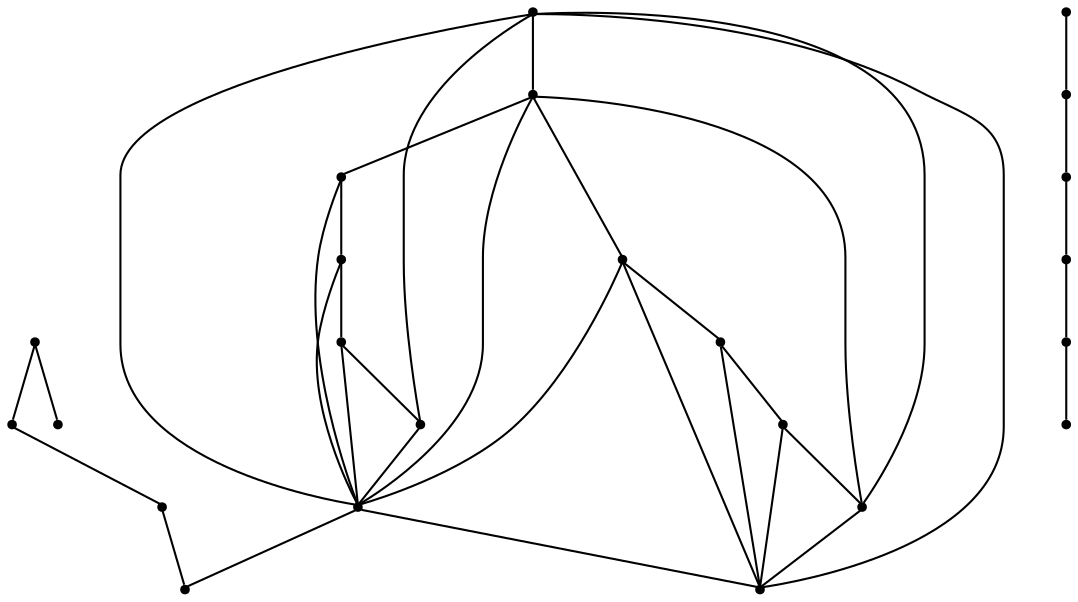 graph {
  node [shape=point,comment="{\"directed\":false,\"doi\":\"10.1007/978-3-642-36763-2_34\",\"figure\":\"4 (7)\"}"]

  v0 [pos="1665.8509528750765,1108.8201914536749"]
  v1 [pos="1591.656914232882,1010.1791217709127"]
  v2 [pos="1571.9385153785613,977.1570048171959"]
  v3 [pos="1569.2740629159218,948.9315101493919"]
  v4 [pos="1561.283886735872,1004.3114115411046"]
  v5 [pos="1560.7001669040155,923.9442060809065"]
  v6 [pos="1510.0272475663369,1069.126348836606"]
  v7 [pos="1502.458231496045,1055.2614702277874"]
  v8 [pos="1499.6197351509004,1046.4351052928282"]
  v9 [pos="1498.7690801667682,951.7988514914798"]
  v10 [pos="1498.6762843332335,1006.4159429226744"]
  v11 [pos="1495.79919993664,925.2986452405464"]
  v12 [pos="1479.95032689776,1085.5955659535093"]
  v13 [pos="1445.1586016709086,934.7835346796005"]
  v14 [pos="1526.517229427027,934.5958208580394"]
  v15 [pos="1584.5214649830366,934.6375350406086"]
  v16 [pos="1607.84251812468,934.6876429306458"]
  v17 [pos="1677.4635068312357,935.0043146214912"]
  v18 [pos="1596.138218133583,981.0911100720591"]
  v19 [pos="1599.1154151418095,1060.2414823041413"]
  v20 [pos="1558.819595872341,1137.7917086670607"]
  v21 [pos="1468.333573747214,1062.370940453344"]
  v22 [pos="1468.333573747214,1073.9855423963725"]

  v13 -- v4 [id="-3",pos="1445.1586016709086,934.7835346796005 1479.9419285089864,955.6786520025717 1479.9419285089864,955.6786520025717 1479.9419285089864,955.6786520025717 1561.283886735872,1004.3114115411046 1561.283886735872,1004.3114115411046 1561.283886735872,1004.3114115411046"]
  v0 -- v13 [id="-4",pos="1665.8509528750765,1108.8201914536749 1445.0793259708166,1108.974584800135 1445.0793259708166,1108.974584800135 1445.0793259708166,1108.974584800135 1445.1586016709086,934.7835346796005 1445.1586016709086,934.7835346796005 1445.1586016709086,934.7835346796005"]
  v1 -- v2 [id="-12",pos="1591.656914232882,1010.1791217709127 1591.1887666887737,1009.3313394323056 1591.0705301394355,1009.0852213834248 1590.7552326745333,1008.4289065864093 1589.7419543441451,1006.3284448811878 1587.7197241260703,1002.1237061491682 1584.4465157256463,996.551810518921 1581.1733073252224,990.9717755359771 1576.6450487963773,984.0248380095773 1574.3809195319545,980.5493344082033 1571.9385153785613,977.1570048171959 1571.9385153785613,977.1570048171959 1571.9385153785613,977.1570048171959"]
  v2 -- v3 [id="-18",pos="1571.9385153785613,977.1570048171959 1571.8622827026215,976.1539945305337 1571.8099866276398,975.9649870765004 1571.6705304276888,975.4609671990781 1571.2285970305472,973.8440339149786 1570.3363318474903,970.6101673467797 1569.8942712020341,965.884510042189 1569.4481386105056,961.1545287064782 1569.4481386105056,954.936826310724 1569.4481386105056,951.8237782591125 1569.2740629159218,948.9315101493919 1569.2740629159218,948.9315101493919 1569.2740629159218,948.9315101493919"]
  v14 -- v15 [id="-20",pos="1526.517229427027,934.5958208580394 1584.5214649830366,934.6375350406086 1584.5214649830366,934.6375350406086 1584.5214649830366,934.6375350406086"]
  v15 -- v16 [id="-21",pos="1584.5214649830366,934.6375350406086 1607.84251812468,934.6876429306458 1607.84251812468,934.6876429306458 1607.84251812468,934.6876429306458"]
  v16 -- v17 [id="-22",pos="1607.84251812468,934.6876429306458 1677.4635068312357,935.0043146214912 1677.4635068312357,935.0043146214912 1677.4635068312357,935.0043146214912"]
  v13 -- v17 [id="-23",pos="1445.1586016709086,934.7835346796005 1445.1751439518266,1097.4726620209976 1445.1751439518266,1097.4726620209976 1445.1751439518266,1097.4726620209976 1677.4510364963899,1097.3643068882266 1677.4510364963899,1097.3643068882266 1677.4510364963899,1097.3643068882266 1677.4635068312357,935.0043146214912 1677.4635068312357,935.0043146214912 1677.4635068312357,935.0043146214912"]
  v13 -- v14 [id="-26",pos="1445.1586016709086,934.7835346796005 1526.517229427027,934.5958208580394 1526.517229427027,934.5958208580394 1526.517229427027,934.5958208580394"]
  v22 -- v4 [id="-28",pos="1468.333573747214,1073.9855423963725 1479.7126270457993,1065.579943842603 1479.7126270457993,1065.579943842603 1479.7126270457993,1065.579943842603 1561.283886735872,1004.3114115411046 1561.283886735872,1004.3114115411046 1561.283886735872,1004.3114115411046"]
  v21 -- v4 [id="-29",pos="1468.333573747214,1062.370940453344 1479.8501824740486,1055.4491204606556 1479.8501824740486,1055.4491204606556 1479.8501824740486,1055.4491204606556 1561.283886735872,1004.3114115411046 1561.283886735872,1004.3114115411046 1561.283886735872,1004.3114115411046"]
  v22 -- v12 [id="-32",pos="1468.333573747214,1073.9855423963725 1479.95032689776,1085.5955659535093 1479.95032689776,1085.5955659535093 1479.95032689776,1085.5955659535093"]
  v21 -- v22 [id="-33",pos="1468.333573747214,1062.370940453344 1468.333573747214,1073.9855423963725 1468.333573747214,1073.9855423963725 1468.333573747214,1073.9855423963725"]
  v12 -- v4 [id="-36",pos="1479.95032689776,1085.5955659535093 1561.283886735872,1004.3114115411046 1561.283886735872,1004.3114115411046 1561.283886735872,1004.3114115411046"]
  v12 -- v20 [id="-42",pos="1479.95032689776,1085.5955659535093 1487.5558314223076,1091.1674615837567 1487.5558314223076,1091.1674615837567 1487.5558314223076,1091.1674615837567 1494.8318900599565,1096.664068201562 1509.384007335254,1107.6534661155965 1522.4017644312446,1116.300765291234 1535.4193942789207,1124.9478101121 1546.8985920012174,1131.2489408729925 1552.6401632112445,1134.3993790760533 1558.3818616695864,1137.5541413102337 1552.6401632112445,1134.3993790760533 1552.6401632112445,1134.3993790760533 1558.819595872341,1137.7917086670607 1558.819595872341,1137.7917086670607 1558.819595872341,1137.7917086670607"]
  v13 -- v21 [id="-43",pos="1445.1586016709086,934.7835346796005 1468.333573747214,1062.370940453344 1468.333573747214,1062.370940453344 1468.333573747214,1062.370940453344"]
  v9 -- v11 [id="-44",pos="1498.7690801667682,951.7988514914798 1498.1717765773117,949.7317102613592 1498.1717765773117,949.7317102613592 1498.1717765773117,949.7317102613592 1497.596359697993,947.5272174544866 1496.4371275505816,943.1139078096212 1495.9660542893612,938.7008525195274 1495.4906545854394,934.2875428746622 1495.7032865193937,929.8785572609168 1495.8075028891774,927.669740422924 1495.79919993664,925.2986452405464 1495.79919993664,925.2986452405464 1495.79919993664,925.2986452405464"]
  v8 -- v10 [id="-45",pos="1499.6197351509004,1046.4351052928282 1499.6353866936151,1044.4681798427825 1499.6353866936151,1044.4681798427825 1499.6353866936151,1044.4681798427825 1499.4352250945067,1042.7678181935448 1499.030702701903,1039.3798126336574 1498.8264691567224,1032.8329751632411 1498.622108363227,1026.2858833380533 1498.622108363227,1016.5886076645767 1498.622108363227,1011.7418774886265 1498.6762843332335,1006.4159429226744 1498.6762843332335,1006.4159429226744 1498.6762843332335,1006.4159429226744"]
  v14 -- v18 [id="-47",pos="1526.517229427027,934.5958208580394 1596.138218133583,981.0911100720591 1596.138218133583,981.0911100720591 1596.138218133583,981.0911100720591"]
  v14 -- v4 [id="-48",pos="1526.517229427027,934.5958208580394 1561.283886735872,1004.3114115411046 1561.283886735872,1004.3114115411046 1561.283886735872,1004.3114115411046"]
  v3 -- v5 [id="-50",pos="1569.2740629159218,948.9315101493919 1568.7958259722318,947.88739772133 1568.7406220744324,947.7028017328694 1568.5934116803012,947.2105457636412 1568.1180119763794,945.6353266621109 1567.175738205624,942.4846341042787 1565.75386553656,938.3340729386448 1564.3361920618827,934.1832574182392 1562.4431188832834,929.0366429663802 1561.5007178642134,926.4613009022764 1560.7001669040155,923.9442060809065 1560.7001669040155,923.9442060809065 1560.7001669040155,923.9442060809065"]
  v20 -- v4 [id="-51",pos="1558.819595872341,1137.7917086670607 1560.1581208952412,1128.4192440371257 1560.1581208952412,1128.4192440371257 1560.1581208952412,1128.4192440371257 1561.450709276515,1119.7762688926082 1564.0400852334494,1102.4816705413327 1565.0491643694506,1085.107967856039 1566.062442699839,1067.7385892018654 1565.4952969609792,1050.2814581514333 1564.644641976847,1036.950215853774 1563.7941142410295,1023.6146495249949 1562.6641492060116,1014.4047175942168 1562.1012026615388,1009.7998788062135 1561.283886735872,1004.3114115411046 1561.283886735872,1004.3114115411046 1561.283886735872,1004.3114115411046"]
  v4 -- v0 [id="-54",pos="1561.283886735872,1004.3114115411046 1665.8509528750765,1108.8201914536749 1665.8509528750765,1108.8201914536749 1665.8509528750765,1108.8201914536749"]
  v0 -- v17 [id="-55",pos="1665.8509528750765,1108.8201914536749 1677.4510364963899,1108.974584800135 1677.4510364963899,1108.974584800135 1677.4510364963899,1108.974584800135 1677.4635068312357,935.0043146214912 1677.4635068312357,935.0043146214912 1677.4635068312357,935.0043146214912"]
  v4 -- v18 [id="-56",pos="1561.283886735872,1004.3114115411046 1596.138218133583,981.0911100720591 1596.138218133583,981.0911100720591 1596.138218133583,981.0911100720591"]
  v15 -- v18 [id="-62",pos="1584.5214649830366,934.6375350406086 1596.138218133583,981.0911100720591 1596.138218133583,981.0911100720591 1596.138218133583,981.0911100720591"]
  v1 -- v19 [id="-65",pos="1591.656914232882,1010.1791217709127 1592.3313303010796,1015.7009095111226 1592.3313303010796,1015.7009095111226 1592.3313303010796,1015.7009095111226 1592.8983487916246,1020.8724507306144 1594.0283138266425,1031.2160418791418 1595.2417537561391,1039.5006311502448 1596.4509944912488,1047.7811507449999 1597.7477820669096,1054.0029228171024 1598.3940762575464,1057.1119011923656 1599.0403704481832,1060.2249492439769 1598.3940762575464,1057.1119011923656 1598.3940762575464,1057.1119011923656 1599.1154151418095,1060.2414823041413 1599.1154151418095,1060.2414823041413 1599.1154151418095,1060.2414823041413"]
  v18 -- v0 [id="-66",pos="1596.138218133583,981.0911100720591 1665.8509528750765,1108.8201914536749 1665.8509528750765,1108.8201914536749 1665.8509528750765,1108.8201914536749"]
  v16 -- v18 [id="-68",pos="1607.84251812468,934.6876429306458 1596.138218133583,981.0911100720591 1596.138218133583,981.0911100720591 1596.138218133583,981.0911100720591"]
  v0 -- v20 [id="-74",pos="1665.8509528750765,1108.8201914536749 1655.6019918598238,1112.3000190861687 1655.6019918598238,1112.3000190861687 1655.6019918598238,1112.3000190861687 1645.8574431642571,1115.6547041709553 1626.3725449675105,1122.36000466418 1608.7473808908976,1127.0856619687706 1591.1262887603566,1131.8156433044815 1575.3565323611756,1134.5619117752099 1567.4759169801293,1135.9372080261342 1559.5911024046961,1137.3081802459385 1567.4759169801293,1135.9372080261342 1567.4759169801293,1135.9372080261342 1558.819595872341,1137.7917086670607 1558.819595872341,1137.7917086670607 1558.819595872341,1137.7917086670607"]
  v7 -- v8 [id="-94",pos="1502.458231496045,1055.2614702277874 1499.6197351509004,1046.4351052928282 1499.6197351509004,1046.4351052928282 1499.6197351509004,1046.4351052928282"]
  v6 -- v7 [id="-98",pos="1510.0272475663369,1069.126348836606 1509.0962988955946,1067.4175934799 1509.0962988955946,1067.4175934799 1509.0962988955946,1067.4175934799 1508.1664954596852,1065.8800188845908 1506.3067613395517,1062.8086850155487 1505.0141729582779,1060.508300459721 1503.7173853826173,1058.2035918727738 1502.991942740203,1056.6700869538126 1502.458231496045,1055.2614702277874"]
  v10 -- v9 [id="-105",pos="1498.6762843332335,1006.4159429226744 1497.9091360556588,1001.836030902304 1497.9091360556588,1001.836030902304 1497.9091360556588,1001.836030902304 1497.3837277640384,997.5270067138615 1496.3329111807977,988.9132823680966 1496.4371275505816,979.8783465202916 1496.5414711686801,970.8436650272586 1497.8047924375603,961.3920960633052 1498.4344170989643,956.6621147275944 1498.7690801667682,951.7988514914798 1498.7690801667682,951.7988514914798 1498.7690801667682,951.7988514914798"]
  v17 -- v18 [id="-110",pos="1677.4635068312357,935.0043146214912 1596.138218133583,981.0911100720591 1596.138218133583,981.0911100720591 1596.138218133583,981.0911100720591"]
  v4 -- v5 [id="-109",pos="1561.283886735872,1004.3114115411046 1560.7001669040155,923.9442060809065 1560.7001669040155,923.9442060809065 1560.7001669040155,923.9442060809065"]
}